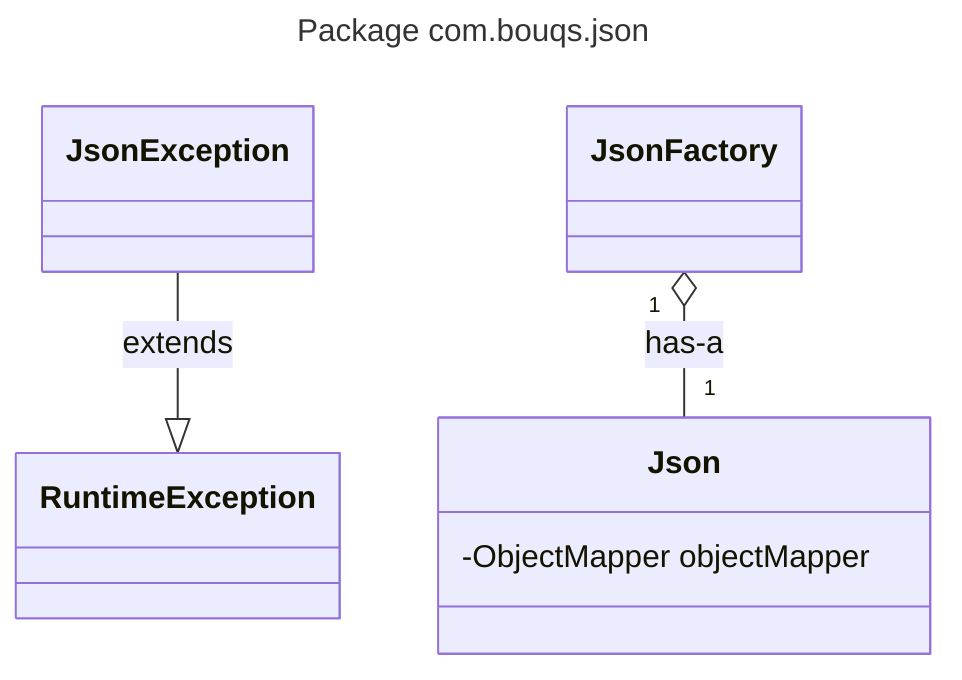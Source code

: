---
title: Package com.bouqs.json
---
classDiagram
    class JsonException{
        
    }

    class Json{
        -ObjectMapper objectMapper
    }

    class JsonFactory{
        
    }

    JsonException --|> RuntimeException: extends
    JsonFactory "1" o-- "1" Json: has-a